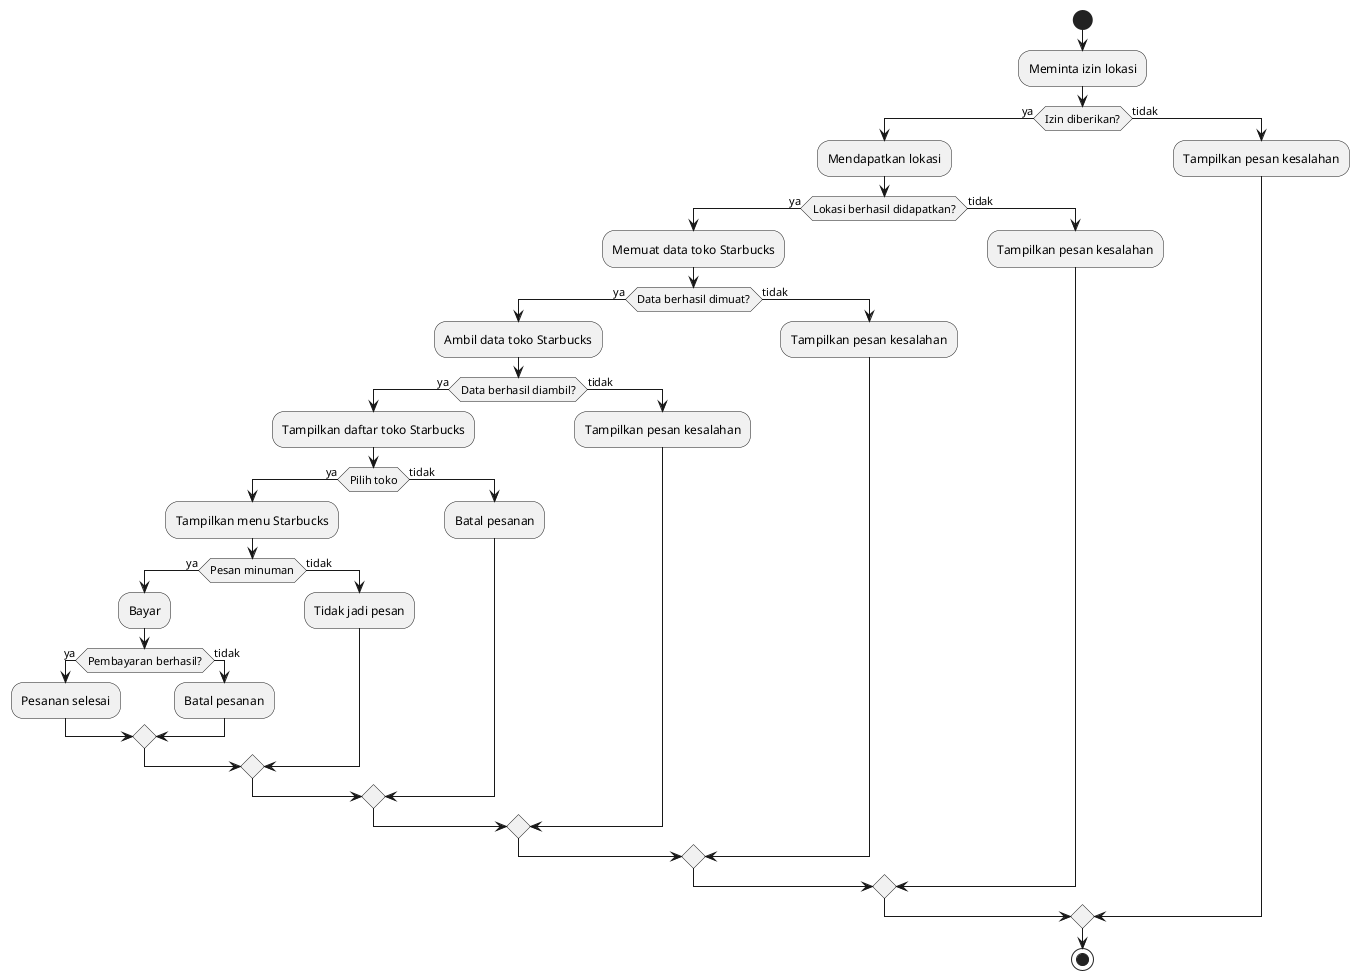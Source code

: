 @startuml

start

:Meminta izin lokasi;
if (Izin diberikan?) then (ya)
  :Mendapatkan lokasi;
  if (Lokasi berhasil didapatkan?) then (ya)
    :Memuat data toko Starbucks;
    if (Data berhasil dimuat?) then (ya)
      :Ambil data toko Starbucks;
      if (Data berhasil diambil?) then (ya)
        :Tampilkan daftar toko Starbucks;
        if (Pilih toko) then (ya)
          :Tampilkan menu Starbucks;
          if (Pesan minuman) then (ya)
            :Bayar;
            if (Pembayaran berhasil?) then (ya)
              :Pesanan selesai;
            else (tidak)
              :Batal pesanan;
            endif
          else (tidak)
            :Tidak jadi pesan;
          endif
        else (tidak)
          :Batal pesanan;
        endif
      else (tidak)
        :Tampilkan pesan kesalahan;
      endif
    else (tidak)
      :Tampilkan pesan kesalahan;
    endif
  else (tidak)
    :Tampilkan pesan kesalahan;
  endif
else (tidak)
  :Tampilkan pesan kesalahan;
endif

stop

@enduml
